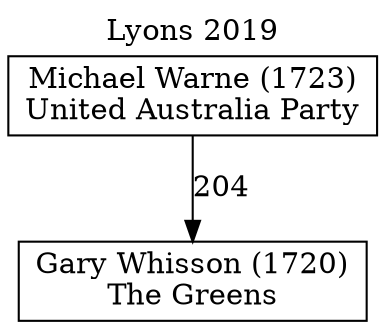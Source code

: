 // House preference flow
digraph "Gary Whisson (1720)_Lyons_2019" {
	graph [label="Lyons 2019" labelloc=t mclimit=10]
	node [shape=box]
	"Gary Whisson (1720)" [label="Gary Whisson (1720)
The Greens"]
	"Michael Warne (1723)" [label="Michael Warne (1723)
United Australia Party"]
	"Michael Warne (1723)" [label="Michael Warne (1723)
United Australia Party"]
	"Michael Warne (1723)" -> "Gary Whisson (1720)" [label=204]
}
